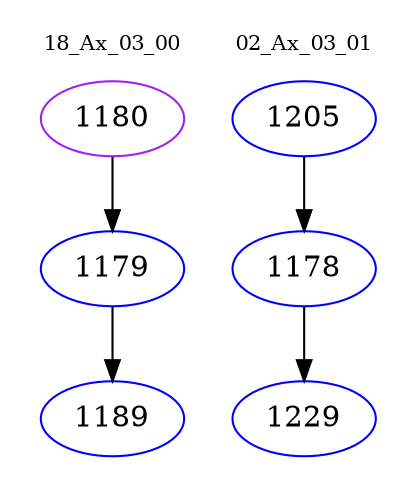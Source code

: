 digraph{
subgraph cluster_0 {
color = white
label = "18_Ax_03_00";
fontsize=10;
T0_1180 [label="1180", color="purple"]
T0_1180 -> T0_1179 [color="black"]
T0_1179 [label="1179", color="blue"]
T0_1179 -> T0_1189 [color="black"]
T0_1189 [label="1189", color="blue"]
}
subgraph cluster_1 {
color = white
label = "02_Ax_03_01";
fontsize=10;
T1_1205 [label="1205", color="blue"]
T1_1205 -> T1_1178 [color="black"]
T1_1178 [label="1178", color="blue"]
T1_1178 -> T1_1229 [color="black"]
T1_1229 [label="1229", color="blue"]
}
}

